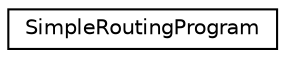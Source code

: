 digraph "Graphical Class Hierarchy"
{
 // LATEX_PDF_SIZE
  edge [fontname="Helvetica",fontsize="10",labelfontname="Helvetica",labelfontsize="10"];
  node [fontname="Helvetica",fontsize="10",shape=record];
  rankdir="LR";
  Node0 [label="SimpleRoutingProgram",height=0.2,width=0.4,color="black", fillcolor="white", style="filled",URL="$classSimpleRoutingProgram.html",tooltip="This is a sample using the routing library .Net wrapper."];
}
